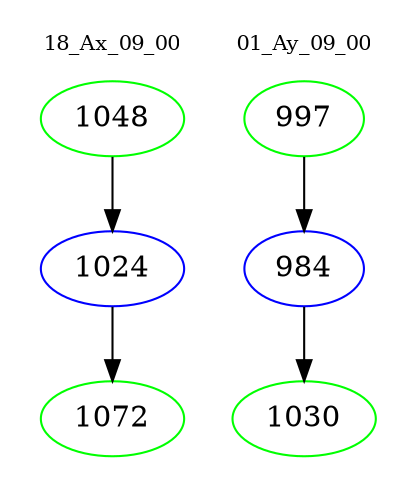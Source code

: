 digraph{
subgraph cluster_0 {
color = white
label = "18_Ax_09_00";
fontsize=10;
T0_1048 [label="1048", color="green"]
T0_1048 -> T0_1024 [color="black"]
T0_1024 [label="1024", color="blue"]
T0_1024 -> T0_1072 [color="black"]
T0_1072 [label="1072", color="green"]
}
subgraph cluster_1 {
color = white
label = "01_Ay_09_00";
fontsize=10;
T1_997 [label="997", color="green"]
T1_997 -> T1_984 [color="black"]
T1_984 [label="984", color="blue"]
T1_984 -> T1_1030 [color="black"]
T1_1030 [label="1030", color="green"]
}
}
